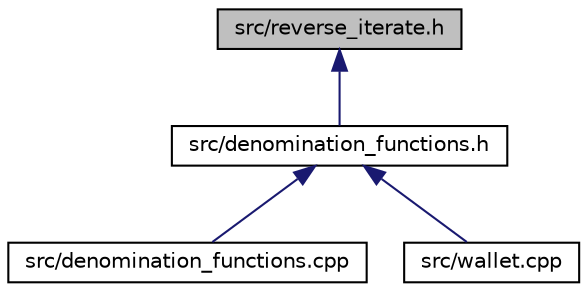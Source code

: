 digraph "src/reverse_iterate.h"
{
  edge [fontname="Helvetica",fontsize="10",labelfontname="Helvetica",labelfontsize="10"];
  node [fontname="Helvetica",fontsize="10",shape=record];
  Node1 [label="src/reverse_iterate.h",height=0.2,width=0.4,color="black", fillcolor="grey75", style="filled", fontcolor="black"];
  Node1 -> Node2 [dir="back",color="midnightblue",fontsize="10",style="solid",fontname="Helvetica"];
  Node2 [label="src/denomination_functions.h",height=0.2,width=0.4,color="black", fillcolor="white", style="filled",URL="$denomination__functions_8h.html"];
  Node2 -> Node3 [dir="back",color="midnightblue",fontsize="10",style="solid",fontname="Helvetica"];
  Node3 [label="src/denomination_functions.cpp",height=0.2,width=0.4,color="black", fillcolor="white", style="filled",URL="$denomination__functions_8cpp.html"];
  Node2 -> Node4 [dir="back",color="midnightblue",fontsize="10",style="solid",fontname="Helvetica"];
  Node4 [label="src/wallet.cpp",height=0.2,width=0.4,color="black", fillcolor="white", style="filled",URL="$wallet_8cpp.html"];
}
